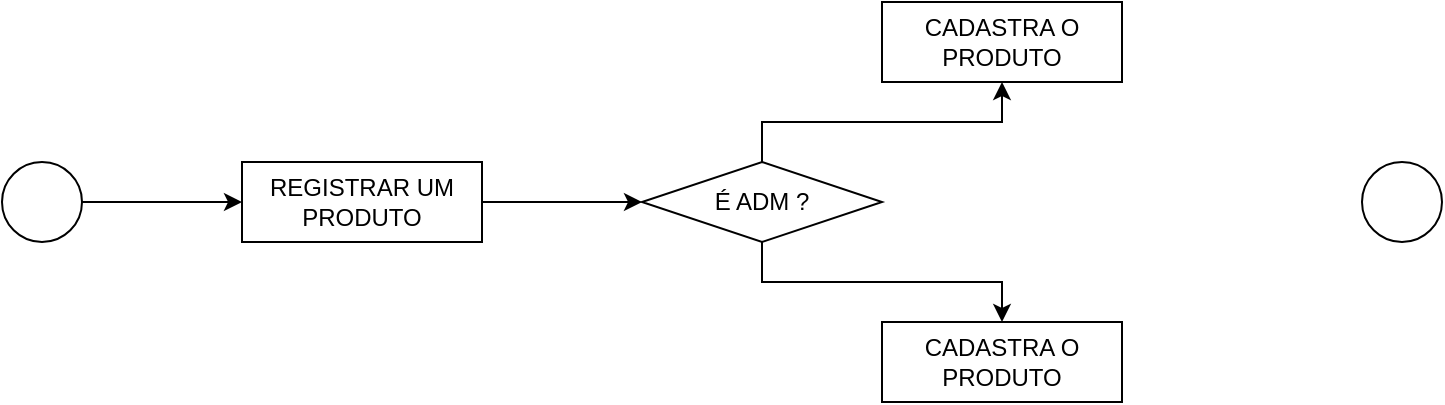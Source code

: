 <mxfile version="20.8.16" type="device"><diagram name="Página-1" id="6x1cjMe6RkjvfQXohYY2"><mxGraphModel dx="915" dy="683" grid="1" gridSize="10" guides="1" tooltips="1" connect="1" arrows="1" fold="1" page="1" pageScale="1" pageWidth="827" pageHeight="1169" math="0" shadow="0"><root><mxCell id="0"/><mxCell id="1" parent="0"/><mxCell id="xiBj3CfQgCrKQGcZL9YU-3" style="edgeStyle=orthogonalEdgeStyle;rounded=0;orthogonalLoop=1;jettySize=auto;html=1;" edge="1" parent="1" source="xiBj3CfQgCrKQGcZL9YU-1" target="xiBj3CfQgCrKQGcZL9YU-2"><mxGeometry relative="1" as="geometry"/></mxCell><mxCell id="xiBj3CfQgCrKQGcZL9YU-1" value="" style="ellipse;whiteSpace=wrap;html=1;aspect=fixed;" vertex="1" parent="1"><mxGeometry x="40" y="360" width="40" height="40" as="geometry"/></mxCell><mxCell id="xiBj3CfQgCrKQGcZL9YU-7" style="edgeStyle=orthogonalEdgeStyle;rounded=0;orthogonalLoop=1;jettySize=auto;html=1;" edge="1" parent="1" source="xiBj3CfQgCrKQGcZL9YU-2" target="xiBj3CfQgCrKQGcZL9YU-4"><mxGeometry relative="1" as="geometry"/></mxCell><mxCell id="xiBj3CfQgCrKQGcZL9YU-2" value="REGISTRAR UM PRODUTO" style="rounded=0;whiteSpace=wrap;html=1;" vertex="1" parent="1"><mxGeometry x="160" y="360" width="120" height="40" as="geometry"/></mxCell><mxCell id="xiBj3CfQgCrKQGcZL9YU-10" style="edgeStyle=orthogonalEdgeStyle;rounded=0;orthogonalLoop=1;jettySize=auto;html=1;" edge="1" parent="1" source="xiBj3CfQgCrKQGcZL9YU-4" target="xiBj3CfQgCrKQGcZL9YU-8"><mxGeometry relative="1" as="geometry"/></mxCell><mxCell id="xiBj3CfQgCrKQGcZL9YU-11" style="edgeStyle=orthogonalEdgeStyle;rounded=0;orthogonalLoop=1;jettySize=auto;html=1;" edge="1" parent="1" source="xiBj3CfQgCrKQGcZL9YU-4" target="xiBj3CfQgCrKQGcZL9YU-9"><mxGeometry relative="1" as="geometry"/></mxCell><mxCell id="xiBj3CfQgCrKQGcZL9YU-4" value="É ADM ?" style="rhombus;whiteSpace=wrap;html=1;" vertex="1" parent="1"><mxGeometry x="360" y="360" width="120" height="40" as="geometry"/></mxCell><mxCell id="xiBj3CfQgCrKQGcZL9YU-6" value="" style="ellipse;whiteSpace=wrap;html=1;aspect=fixed;" vertex="1" parent="1"><mxGeometry x="720" y="360" width="40" height="40" as="geometry"/></mxCell><mxCell id="xiBj3CfQgCrKQGcZL9YU-8" value="CADASTRA O PRODUTO" style="rounded=0;whiteSpace=wrap;html=1;" vertex="1" parent="1"><mxGeometry x="480" y="280" width="120" height="40" as="geometry"/></mxCell><mxCell id="xiBj3CfQgCrKQGcZL9YU-9" value="CADASTRA O PRODUTO" style="rounded=0;whiteSpace=wrap;html=1;" vertex="1" parent="1"><mxGeometry x="480" y="440" width="120" height="40" as="geometry"/></mxCell></root></mxGraphModel></diagram></mxfile>